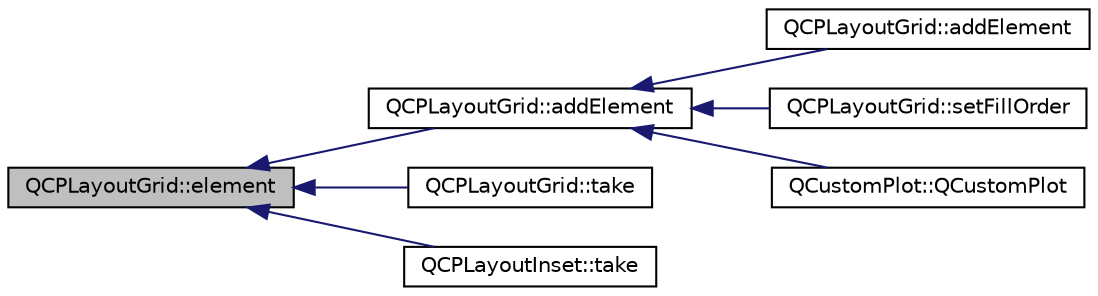 digraph "QCPLayoutGrid::element"
{
  edge [fontname="Helvetica",fontsize="10",labelfontname="Helvetica",labelfontsize="10"];
  node [fontname="Helvetica",fontsize="10",shape=record];
  rankdir="LR";
  Node79 [label="QCPLayoutGrid::element",height=0.2,width=0.4,color="black", fillcolor="grey75", style="filled", fontcolor="black"];
  Node79 -> Node80 [dir="back",color="midnightblue",fontsize="10",style="solid",fontname="Helvetica"];
  Node80 [label="QCPLayoutGrid::addElement",height=0.2,width=0.4,color="black", fillcolor="white", style="filled",URL="$class_q_c_p_layout_grid.html#adff1a2ca691ed83d2d24a4cd1fe17012"];
  Node80 -> Node81 [dir="back",color="midnightblue",fontsize="10",style="solid",fontname="Helvetica"];
  Node81 [label="QCPLayoutGrid::addElement",height=0.2,width=0.4,color="black", fillcolor="white", style="filled",URL="$class_q_c_p_layout_grid.html#a4c44025dd25acd27e053cadfd448ad7b"];
  Node80 -> Node82 [dir="back",color="midnightblue",fontsize="10",style="solid",fontname="Helvetica"];
  Node82 [label="QCPLayoutGrid::setFillOrder",height=0.2,width=0.4,color="black", fillcolor="white", style="filled",URL="$class_q_c_p_layout_grid.html#affc2f3cfd22f28698c5b29b960d2a391"];
  Node80 -> Node83 [dir="back",color="midnightblue",fontsize="10",style="solid",fontname="Helvetica"];
  Node83 [label="QCustomPlot::QCustomPlot",height=0.2,width=0.4,color="black", fillcolor="white", style="filled",URL="$class_q_custom_plot.html#a45b99626558651a6428b83972b0b34b8"];
  Node79 -> Node84 [dir="back",color="midnightblue",fontsize="10",style="solid",fontname="Helvetica"];
  Node84 [label="QCPLayoutGrid::take",height=0.2,width=0.4,color="black", fillcolor="white", style="filled",URL="$class_q_c_p_layout_grid.html#aee961c2eb6cf8a85dcbc5a7d7b6c1a00"];
  Node79 -> Node85 [dir="back",color="midnightblue",fontsize="10",style="solid",fontname="Helvetica"];
  Node85 [label="QCPLayoutInset::take",height=0.2,width=0.4,color="black", fillcolor="white", style="filled",URL="$class_q_c_p_layout_inset.html#af7f13cc369f8190b5e7e17d5f39dfe1c"];
}
